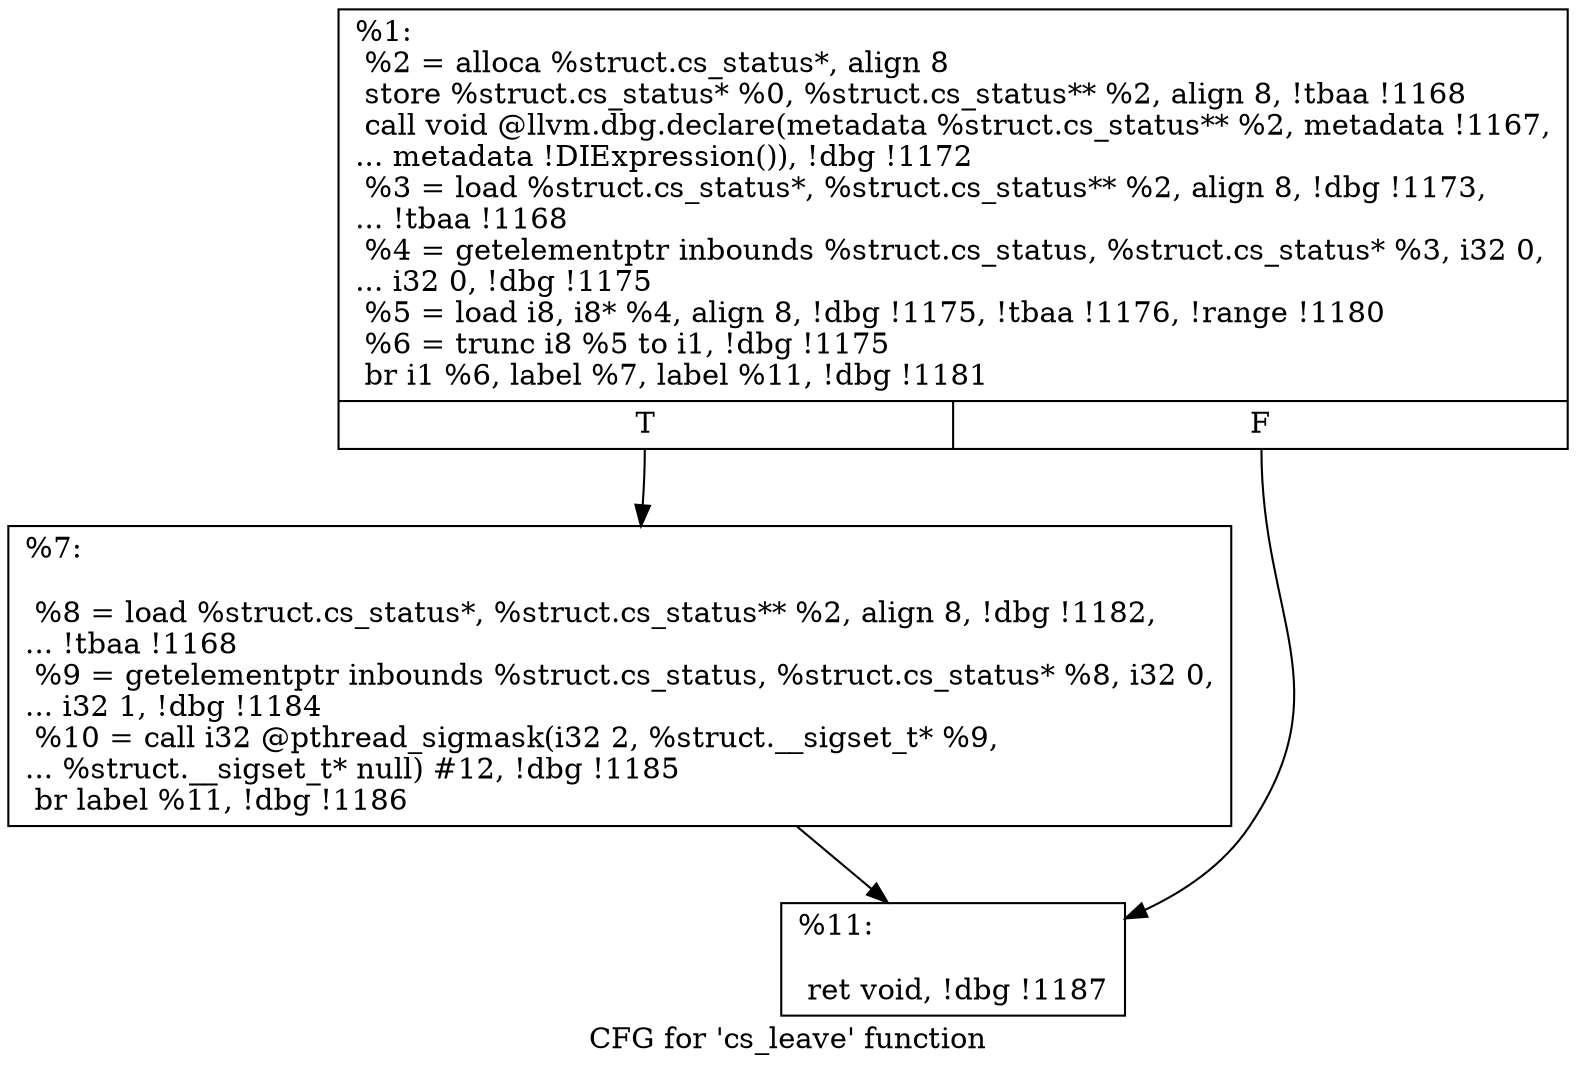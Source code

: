 digraph "CFG for 'cs_leave' function" {
	label="CFG for 'cs_leave' function";

	Node0x15ffcf0 [shape=record,label="{%1:\l  %2 = alloca %struct.cs_status*, align 8\l  store %struct.cs_status* %0, %struct.cs_status** %2, align 8, !tbaa !1168\l  call void @llvm.dbg.declare(metadata %struct.cs_status** %2, metadata !1167,\l... metadata !DIExpression()), !dbg !1172\l  %3 = load %struct.cs_status*, %struct.cs_status** %2, align 8, !dbg !1173,\l... !tbaa !1168\l  %4 = getelementptr inbounds %struct.cs_status, %struct.cs_status* %3, i32 0,\l... i32 0, !dbg !1175\l  %5 = load i8, i8* %4, align 8, !dbg !1175, !tbaa !1176, !range !1180\l  %6 = trunc i8 %5 to i1, !dbg !1175\l  br i1 %6, label %7, label %11, !dbg !1181\l|{<s0>T|<s1>F}}"];
	Node0x15ffcf0:s0 -> Node0x1600da0;
	Node0x15ffcf0:s1 -> Node0x1600df0;
	Node0x1600da0 [shape=record,label="{%7:\l\l  %8 = load %struct.cs_status*, %struct.cs_status** %2, align 8, !dbg !1182,\l... !tbaa !1168\l  %9 = getelementptr inbounds %struct.cs_status, %struct.cs_status* %8, i32 0,\l... i32 1, !dbg !1184\l  %10 = call i32 @pthread_sigmask(i32 2, %struct.__sigset_t* %9,\l... %struct.__sigset_t* null) #12, !dbg !1185\l  br label %11, !dbg !1186\l}"];
	Node0x1600da0 -> Node0x1600df0;
	Node0x1600df0 [shape=record,label="{%11:\l\l  ret void, !dbg !1187\l}"];
}
